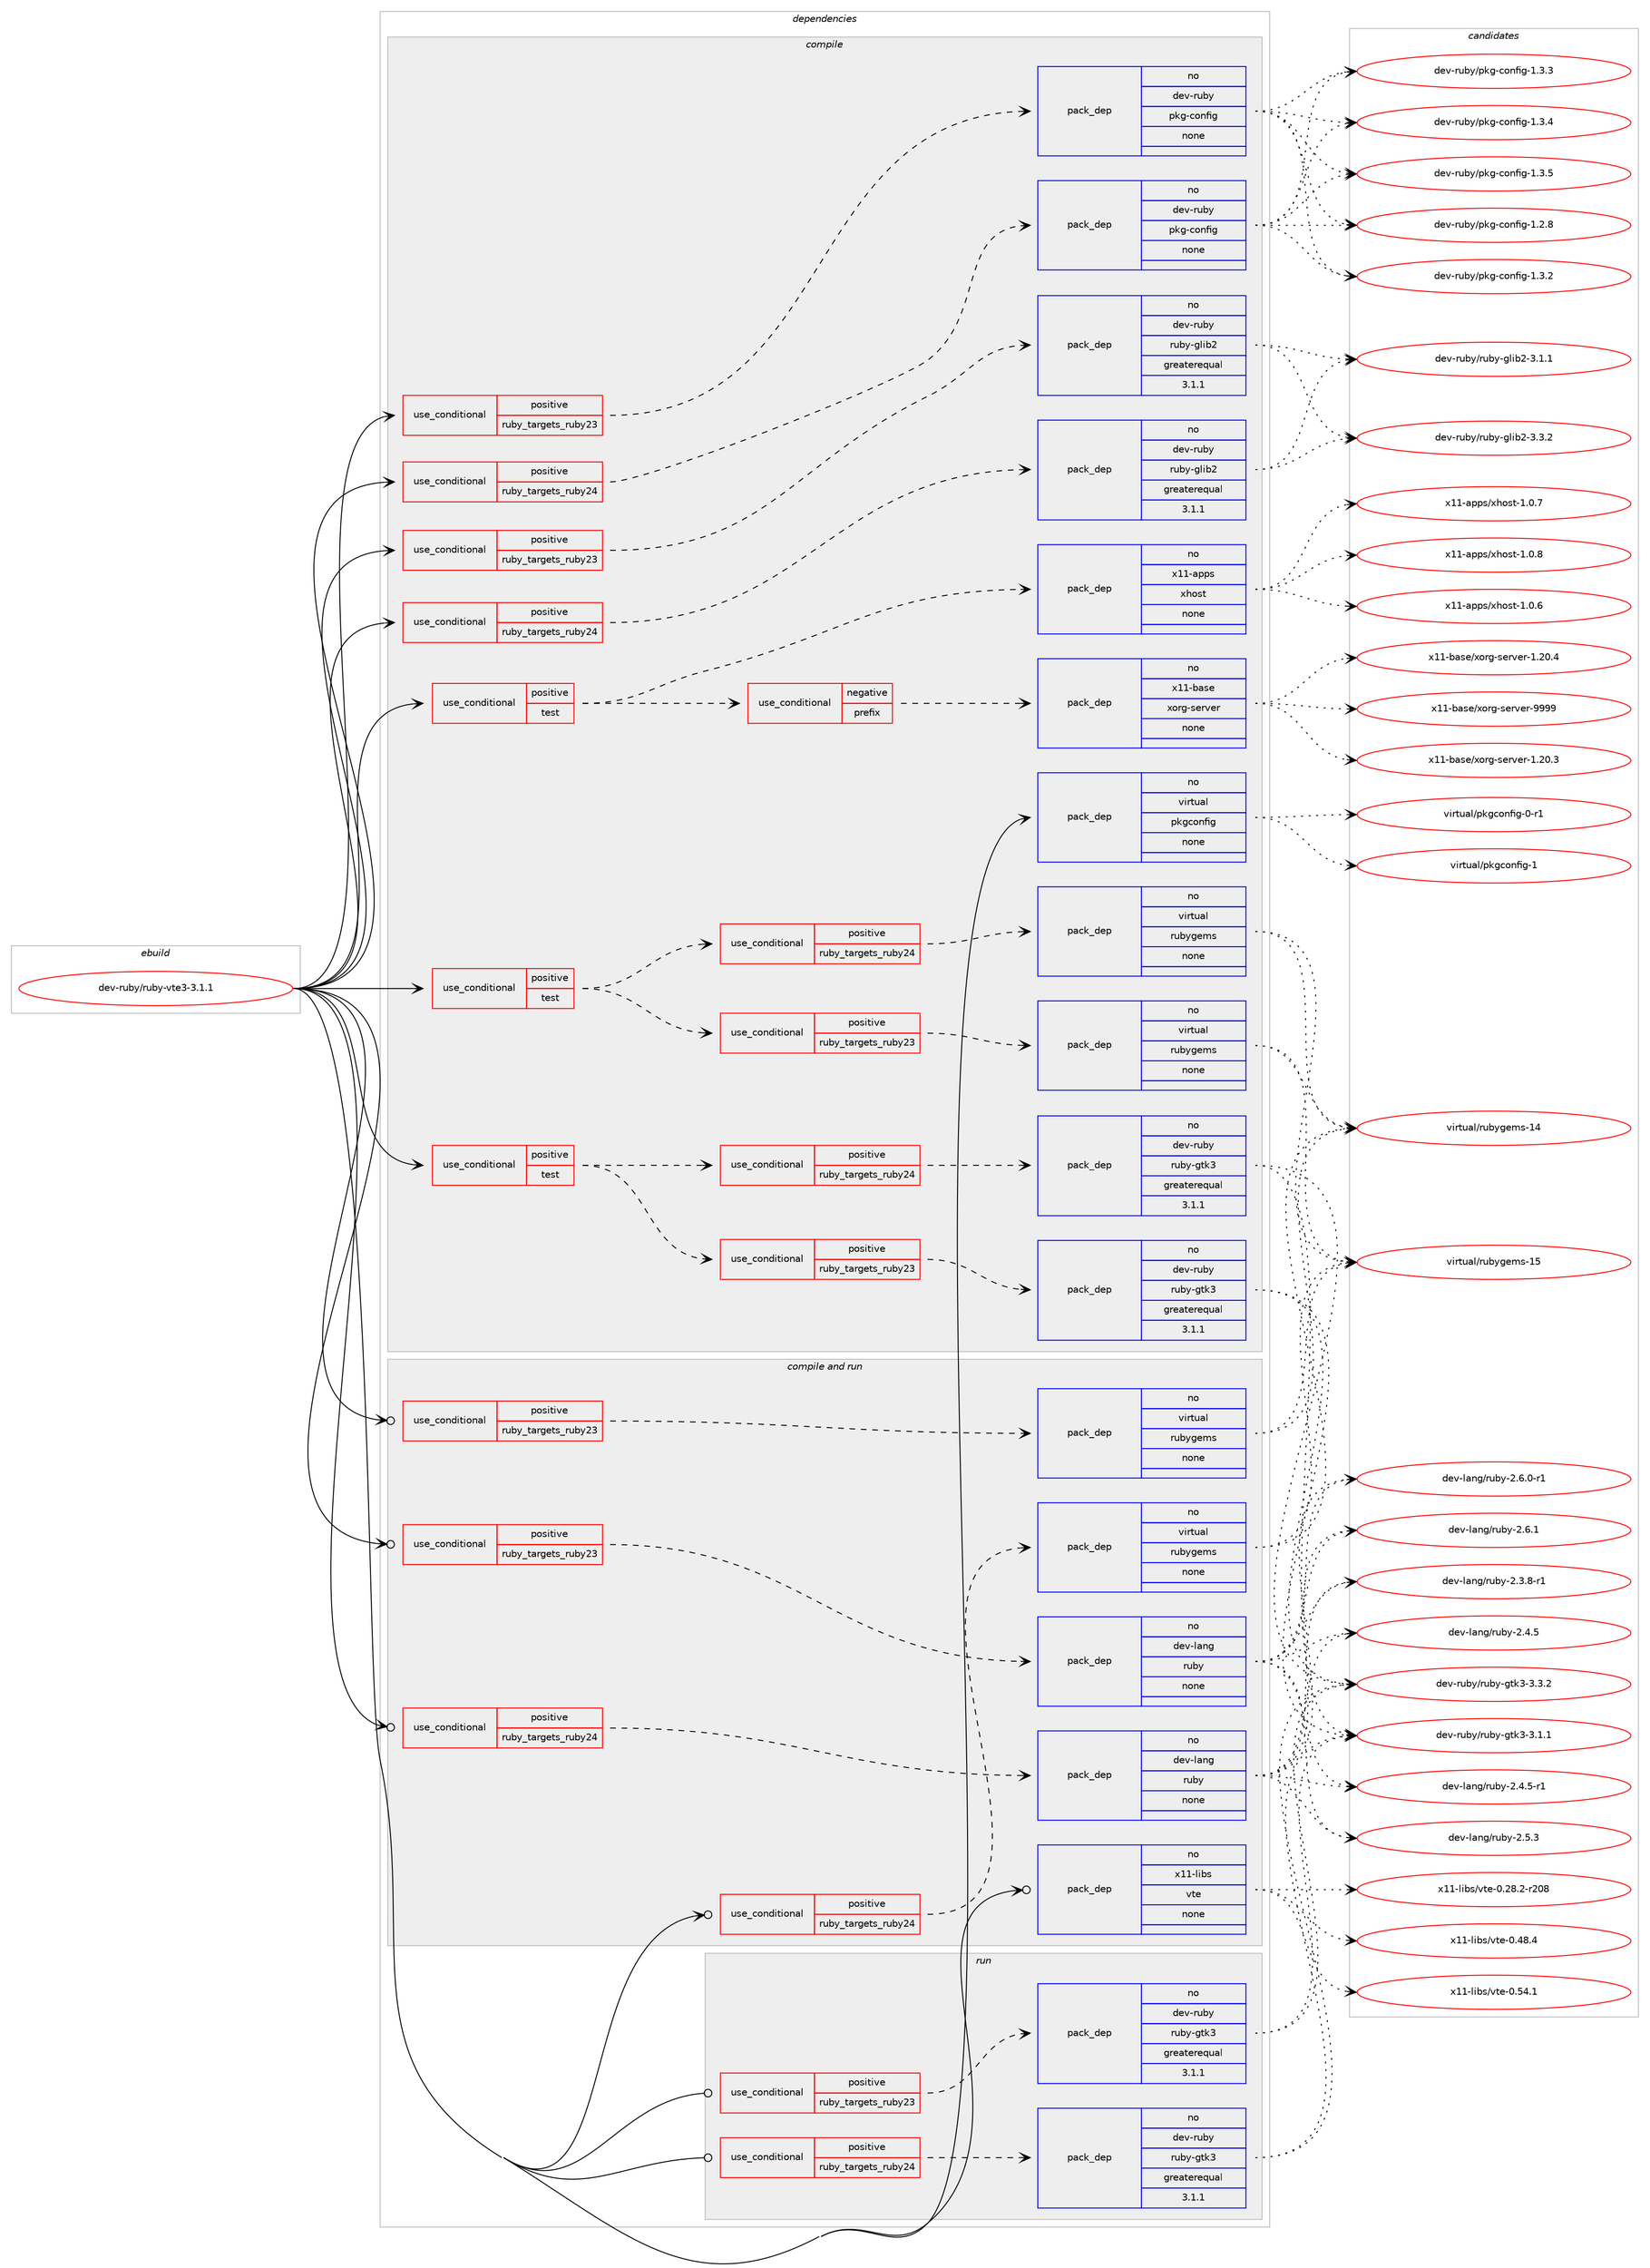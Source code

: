 digraph prolog {

# *************
# Graph options
# *************

newrank=true;
concentrate=true;
compound=true;
graph [rankdir=LR,fontname=Helvetica,fontsize=10,ranksep=1.5];#, ranksep=2.5, nodesep=0.2];
edge  [arrowhead=vee];
node  [fontname=Helvetica,fontsize=10];

# **********
# The ebuild
# **********

subgraph cluster_leftcol {
color=gray;
rank=same;
label=<<i>ebuild</i>>;
id [label="dev-ruby/ruby-vte3-3.1.1", color=red, width=4, href="../dev-ruby/ruby-vte3-3.1.1.svg"];
}

# ****************
# The dependencies
# ****************

subgraph cluster_midcol {
color=gray;
label=<<i>dependencies</i>>;
subgraph cluster_compile {
fillcolor="#eeeeee";
style=filled;
label=<<i>compile</i>>;
subgraph cond416224 {
dependency1525456 [label=<<TABLE BORDER="0" CELLBORDER="1" CELLSPACING="0" CELLPADDING="4"><TR><TD ROWSPAN="3" CELLPADDING="10">use_conditional</TD></TR><TR><TD>positive</TD></TR><TR><TD>ruby_targets_ruby23</TD></TR></TABLE>>, shape=none, color=red];
subgraph pack1085726 {
dependency1525457 [label=<<TABLE BORDER="0" CELLBORDER="1" CELLSPACING="0" CELLPADDING="4" WIDTH="220"><TR><TD ROWSPAN="6" CELLPADDING="30">pack_dep</TD></TR><TR><TD WIDTH="110">no</TD></TR><TR><TD>dev-ruby</TD></TR><TR><TD>pkg-config</TD></TR><TR><TD>none</TD></TR><TR><TD></TD></TR></TABLE>>, shape=none, color=blue];
}
dependency1525456:e -> dependency1525457:w [weight=20,style="dashed",arrowhead="vee"];
}
id:e -> dependency1525456:w [weight=20,style="solid",arrowhead="vee"];
subgraph cond416225 {
dependency1525458 [label=<<TABLE BORDER="0" CELLBORDER="1" CELLSPACING="0" CELLPADDING="4"><TR><TD ROWSPAN="3" CELLPADDING="10">use_conditional</TD></TR><TR><TD>positive</TD></TR><TR><TD>ruby_targets_ruby23</TD></TR></TABLE>>, shape=none, color=red];
subgraph pack1085727 {
dependency1525459 [label=<<TABLE BORDER="0" CELLBORDER="1" CELLSPACING="0" CELLPADDING="4" WIDTH="220"><TR><TD ROWSPAN="6" CELLPADDING="30">pack_dep</TD></TR><TR><TD WIDTH="110">no</TD></TR><TR><TD>dev-ruby</TD></TR><TR><TD>ruby-glib2</TD></TR><TR><TD>greaterequal</TD></TR><TR><TD>3.1.1</TD></TR></TABLE>>, shape=none, color=blue];
}
dependency1525458:e -> dependency1525459:w [weight=20,style="dashed",arrowhead="vee"];
}
id:e -> dependency1525458:w [weight=20,style="solid",arrowhead="vee"];
subgraph cond416226 {
dependency1525460 [label=<<TABLE BORDER="0" CELLBORDER="1" CELLSPACING="0" CELLPADDING="4"><TR><TD ROWSPAN="3" CELLPADDING="10">use_conditional</TD></TR><TR><TD>positive</TD></TR><TR><TD>ruby_targets_ruby24</TD></TR></TABLE>>, shape=none, color=red];
subgraph pack1085728 {
dependency1525461 [label=<<TABLE BORDER="0" CELLBORDER="1" CELLSPACING="0" CELLPADDING="4" WIDTH="220"><TR><TD ROWSPAN="6" CELLPADDING="30">pack_dep</TD></TR><TR><TD WIDTH="110">no</TD></TR><TR><TD>dev-ruby</TD></TR><TR><TD>pkg-config</TD></TR><TR><TD>none</TD></TR><TR><TD></TD></TR></TABLE>>, shape=none, color=blue];
}
dependency1525460:e -> dependency1525461:w [weight=20,style="dashed",arrowhead="vee"];
}
id:e -> dependency1525460:w [weight=20,style="solid",arrowhead="vee"];
subgraph cond416227 {
dependency1525462 [label=<<TABLE BORDER="0" CELLBORDER="1" CELLSPACING="0" CELLPADDING="4"><TR><TD ROWSPAN="3" CELLPADDING="10">use_conditional</TD></TR><TR><TD>positive</TD></TR><TR><TD>ruby_targets_ruby24</TD></TR></TABLE>>, shape=none, color=red];
subgraph pack1085729 {
dependency1525463 [label=<<TABLE BORDER="0" CELLBORDER="1" CELLSPACING="0" CELLPADDING="4" WIDTH="220"><TR><TD ROWSPAN="6" CELLPADDING="30">pack_dep</TD></TR><TR><TD WIDTH="110">no</TD></TR><TR><TD>dev-ruby</TD></TR><TR><TD>ruby-glib2</TD></TR><TR><TD>greaterequal</TD></TR><TR><TD>3.1.1</TD></TR></TABLE>>, shape=none, color=blue];
}
dependency1525462:e -> dependency1525463:w [weight=20,style="dashed",arrowhead="vee"];
}
id:e -> dependency1525462:w [weight=20,style="solid",arrowhead="vee"];
subgraph cond416228 {
dependency1525464 [label=<<TABLE BORDER="0" CELLBORDER="1" CELLSPACING="0" CELLPADDING="4"><TR><TD ROWSPAN="3" CELLPADDING="10">use_conditional</TD></TR><TR><TD>positive</TD></TR><TR><TD>test</TD></TR></TABLE>>, shape=none, color=red];
subgraph cond416229 {
dependency1525465 [label=<<TABLE BORDER="0" CELLBORDER="1" CELLSPACING="0" CELLPADDING="4"><TR><TD ROWSPAN="3" CELLPADDING="10">use_conditional</TD></TR><TR><TD>negative</TD></TR><TR><TD>prefix</TD></TR></TABLE>>, shape=none, color=red];
subgraph pack1085730 {
dependency1525466 [label=<<TABLE BORDER="0" CELLBORDER="1" CELLSPACING="0" CELLPADDING="4" WIDTH="220"><TR><TD ROWSPAN="6" CELLPADDING="30">pack_dep</TD></TR><TR><TD WIDTH="110">no</TD></TR><TR><TD>x11-base</TD></TR><TR><TD>xorg-server</TD></TR><TR><TD>none</TD></TR><TR><TD></TD></TR></TABLE>>, shape=none, color=blue];
}
dependency1525465:e -> dependency1525466:w [weight=20,style="dashed",arrowhead="vee"];
}
dependency1525464:e -> dependency1525465:w [weight=20,style="dashed",arrowhead="vee"];
subgraph pack1085731 {
dependency1525467 [label=<<TABLE BORDER="0" CELLBORDER="1" CELLSPACING="0" CELLPADDING="4" WIDTH="220"><TR><TD ROWSPAN="6" CELLPADDING="30">pack_dep</TD></TR><TR><TD WIDTH="110">no</TD></TR><TR><TD>x11-apps</TD></TR><TR><TD>xhost</TD></TR><TR><TD>none</TD></TR><TR><TD></TD></TR></TABLE>>, shape=none, color=blue];
}
dependency1525464:e -> dependency1525467:w [weight=20,style="dashed",arrowhead="vee"];
}
id:e -> dependency1525464:w [weight=20,style="solid",arrowhead="vee"];
subgraph cond416230 {
dependency1525468 [label=<<TABLE BORDER="0" CELLBORDER="1" CELLSPACING="0" CELLPADDING="4"><TR><TD ROWSPAN="3" CELLPADDING="10">use_conditional</TD></TR><TR><TD>positive</TD></TR><TR><TD>test</TD></TR></TABLE>>, shape=none, color=red];
subgraph cond416231 {
dependency1525469 [label=<<TABLE BORDER="0" CELLBORDER="1" CELLSPACING="0" CELLPADDING="4"><TR><TD ROWSPAN="3" CELLPADDING="10">use_conditional</TD></TR><TR><TD>positive</TD></TR><TR><TD>ruby_targets_ruby23</TD></TR></TABLE>>, shape=none, color=red];
subgraph pack1085732 {
dependency1525470 [label=<<TABLE BORDER="0" CELLBORDER="1" CELLSPACING="0" CELLPADDING="4" WIDTH="220"><TR><TD ROWSPAN="6" CELLPADDING="30">pack_dep</TD></TR><TR><TD WIDTH="110">no</TD></TR><TR><TD>dev-ruby</TD></TR><TR><TD>ruby-gtk3</TD></TR><TR><TD>greaterequal</TD></TR><TR><TD>3.1.1</TD></TR></TABLE>>, shape=none, color=blue];
}
dependency1525469:e -> dependency1525470:w [weight=20,style="dashed",arrowhead="vee"];
}
dependency1525468:e -> dependency1525469:w [weight=20,style="dashed",arrowhead="vee"];
subgraph cond416232 {
dependency1525471 [label=<<TABLE BORDER="0" CELLBORDER="1" CELLSPACING="0" CELLPADDING="4"><TR><TD ROWSPAN="3" CELLPADDING="10">use_conditional</TD></TR><TR><TD>positive</TD></TR><TR><TD>ruby_targets_ruby24</TD></TR></TABLE>>, shape=none, color=red];
subgraph pack1085733 {
dependency1525472 [label=<<TABLE BORDER="0" CELLBORDER="1" CELLSPACING="0" CELLPADDING="4" WIDTH="220"><TR><TD ROWSPAN="6" CELLPADDING="30">pack_dep</TD></TR><TR><TD WIDTH="110">no</TD></TR><TR><TD>dev-ruby</TD></TR><TR><TD>ruby-gtk3</TD></TR><TR><TD>greaterequal</TD></TR><TR><TD>3.1.1</TD></TR></TABLE>>, shape=none, color=blue];
}
dependency1525471:e -> dependency1525472:w [weight=20,style="dashed",arrowhead="vee"];
}
dependency1525468:e -> dependency1525471:w [weight=20,style="dashed",arrowhead="vee"];
}
id:e -> dependency1525468:w [weight=20,style="solid",arrowhead="vee"];
subgraph cond416233 {
dependency1525473 [label=<<TABLE BORDER="0" CELLBORDER="1" CELLSPACING="0" CELLPADDING="4"><TR><TD ROWSPAN="3" CELLPADDING="10">use_conditional</TD></TR><TR><TD>positive</TD></TR><TR><TD>test</TD></TR></TABLE>>, shape=none, color=red];
subgraph cond416234 {
dependency1525474 [label=<<TABLE BORDER="0" CELLBORDER="1" CELLSPACING="0" CELLPADDING="4"><TR><TD ROWSPAN="3" CELLPADDING="10">use_conditional</TD></TR><TR><TD>positive</TD></TR><TR><TD>ruby_targets_ruby23</TD></TR></TABLE>>, shape=none, color=red];
subgraph pack1085734 {
dependency1525475 [label=<<TABLE BORDER="0" CELLBORDER="1" CELLSPACING="0" CELLPADDING="4" WIDTH="220"><TR><TD ROWSPAN="6" CELLPADDING="30">pack_dep</TD></TR><TR><TD WIDTH="110">no</TD></TR><TR><TD>virtual</TD></TR><TR><TD>rubygems</TD></TR><TR><TD>none</TD></TR><TR><TD></TD></TR></TABLE>>, shape=none, color=blue];
}
dependency1525474:e -> dependency1525475:w [weight=20,style="dashed",arrowhead="vee"];
}
dependency1525473:e -> dependency1525474:w [weight=20,style="dashed",arrowhead="vee"];
subgraph cond416235 {
dependency1525476 [label=<<TABLE BORDER="0" CELLBORDER="1" CELLSPACING="0" CELLPADDING="4"><TR><TD ROWSPAN="3" CELLPADDING="10">use_conditional</TD></TR><TR><TD>positive</TD></TR><TR><TD>ruby_targets_ruby24</TD></TR></TABLE>>, shape=none, color=red];
subgraph pack1085735 {
dependency1525477 [label=<<TABLE BORDER="0" CELLBORDER="1" CELLSPACING="0" CELLPADDING="4" WIDTH="220"><TR><TD ROWSPAN="6" CELLPADDING="30">pack_dep</TD></TR><TR><TD WIDTH="110">no</TD></TR><TR><TD>virtual</TD></TR><TR><TD>rubygems</TD></TR><TR><TD>none</TD></TR><TR><TD></TD></TR></TABLE>>, shape=none, color=blue];
}
dependency1525476:e -> dependency1525477:w [weight=20,style="dashed",arrowhead="vee"];
}
dependency1525473:e -> dependency1525476:w [weight=20,style="dashed",arrowhead="vee"];
}
id:e -> dependency1525473:w [weight=20,style="solid",arrowhead="vee"];
subgraph pack1085736 {
dependency1525478 [label=<<TABLE BORDER="0" CELLBORDER="1" CELLSPACING="0" CELLPADDING="4" WIDTH="220"><TR><TD ROWSPAN="6" CELLPADDING="30">pack_dep</TD></TR><TR><TD WIDTH="110">no</TD></TR><TR><TD>virtual</TD></TR><TR><TD>pkgconfig</TD></TR><TR><TD>none</TD></TR><TR><TD></TD></TR></TABLE>>, shape=none, color=blue];
}
id:e -> dependency1525478:w [weight=20,style="solid",arrowhead="vee"];
}
subgraph cluster_compileandrun {
fillcolor="#eeeeee";
style=filled;
label=<<i>compile and run</i>>;
subgraph cond416236 {
dependency1525479 [label=<<TABLE BORDER="0" CELLBORDER="1" CELLSPACING="0" CELLPADDING="4"><TR><TD ROWSPAN="3" CELLPADDING="10">use_conditional</TD></TR><TR><TD>positive</TD></TR><TR><TD>ruby_targets_ruby23</TD></TR></TABLE>>, shape=none, color=red];
subgraph pack1085737 {
dependency1525480 [label=<<TABLE BORDER="0" CELLBORDER="1" CELLSPACING="0" CELLPADDING="4" WIDTH="220"><TR><TD ROWSPAN="6" CELLPADDING="30">pack_dep</TD></TR><TR><TD WIDTH="110">no</TD></TR><TR><TD>dev-lang</TD></TR><TR><TD>ruby</TD></TR><TR><TD>none</TD></TR><TR><TD></TD></TR></TABLE>>, shape=none, color=blue];
}
dependency1525479:e -> dependency1525480:w [weight=20,style="dashed",arrowhead="vee"];
}
id:e -> dependency1525479:w [weight=20,style="solid",arrowhead="odotvee"];
subgraph cond416237 {
dependency1525481 [label=<<TABLE BORDER="0" CELLBORDER="1" CELLSPACING="0" CELLPADDING="4"><TR><TD ROWSPAN="3" CELLPADDING="10">use_conditional</TD></TR><TR><TD>positive</TD></TR><TR><TD>ruby_targets_ruby23</TD></TR></TABLE>>, shape=none, color=red];
subgraph pack1085738 {
dependency1525482 [label=<<TABLE BORDER="0" CELLBORDER="1" CELLSPACING="0" CELLPADDING="4" WIDTH="220"><TR><TD ROWSPAN="6" CELLPADDING="30">pack_dep</TD></TR><TR><TD WIDTH="110">no</TD></TR><TR><TD>virtual</TD></TR><TR><TD>rubygems</TD></TR><TR><TD>none</TD></TR><TR><TD></TD></TR></TABLE>>, shape=none, color=blue];
}
dependency1525481:e -> dependency1525482:w [weight=20,style="dashed",arrowhead="vee"];
}
id:e -> dependency1525481:w [weight=20,style="solid",arrowhead="odotvee"];
subgraph cond416238 {
dependency1525483 [label=<<TABLE BORDER="0" CELLBORDER="1" CELLSPACING="0" CELLPADDING="4"><TR><TD ROWSPAN="3" CELLPADDING="10">use_conditional</TD></TR><TR><TD>positive</TD></TR><TR><TD>ruby_targets_ruby24</TD></TR></TABLE>>, shape=none, color=red];
subgraph pack1085739 {
dependency1525484 [label=<<TABLE BORDER="0" CELLBORDER="1" CELLSPACING="0" CELLPADDING="4" WIDTH="220"><TR><TD ROWSPAN="6" CELLPADDING="30">pack_dep</TD></TR><TR><TD WIDTH="110">no</TD></TR><TR><TD>dev-lang</TD></TR><TR><TD>ruby</TD></TR><TR><TD>none</TD></TR><TR><TD></TD></TR></TABLE>>, shape=none, color=blue];
}
dependency1525483:e -> dependency1525484:w [weight=20,style="dashed",arrowhead="vee"];
}
id:e -> dependency1525483:w [weight=20,style="solid",arrowhead="odotvee"];
subgraph cond416239 {
dependency1525485 [label=<<TABLE BORDER="0" CELLBORDER="1" CELLSPACING="0" CELLPADDING="4"><TR><TD ROWSPAN="3" CELLPADDING="10">use_conditional</TD></TR><TR><TD>positive</TD></TR><TR><TD>ruby_targets_ruby24</TD></TR></TABLE>>, shape=none, color=red];
subgraph pack1085740 {
dependency1525486 [label=<<TABLE BORDER="0" CELLBORDER="1" CELLSPACING="0" CELLPADDING="4" WIDTH="220"><TR><TD ROWSPAN="6" CELLPADDING="30">pack_dep</TD></TR><TR><TD WIDTH="110">no</TD></TR><TR><TD>virtual</TD></TR><TR><TD>rubygems</TD></TR><TR><TD>none</TD></TR><TR><TD></TD></TR></TABLE>>, shape=none, color=blue];
}
dependency1525485:e -> dependency1525486:w [weight=20,style="dashed",arrowhead="vee"];
}
id:e -> dependency1525485:w [weight=20,style="solid",arrowhead="odotvee"];
subgraph pack1085741 {
dependency1525487 [label=<<TABLE BORDER="0" CELLBORDER="1" CELLSPACING="0" CELLPADDING="4" WIDTH="220"><TR><TD ROWSPAN="6" CELLPADDING="30">pack_dep</TD></TR><TR><TD WIDTH="110">no</TD></TR><TR><TD>x11-libs</TD></TR><TR><TD>vte</TD></TR><TR><TD>none</TD></TR><TR><TD></TD></TR></TABLE>>, shape=none, color=blue];
}
id:e -> dependency1525487:w [weight=20,style="solid",arrowhead="odotvee"];
}
subgraph cluster_run {
fillcolor="#eeeeee";
style=filled;
label=<<i>run</i>>;
subgraph cond416240 {
dependency1525488 [label=<<TABLE BORDER="0" CELLBORDER="1" CELLSPACING="0" CELLPADDING="4"><TR><TD ROWSPAN="3" CELLPADDING="10">use_conditional</TD></TR><TR><TD>positive</TD></TR><TR><TD>ruby_targets_ruby23</TD></TR></TABLE>>, shape=none, color=red];
subgraph pack1085742 {
dependency1525489 [label=<<TABLE BORDER="0" CELLBORDER="1" CELLSPACING="0" CELLPADDING="4" WIDTH="220"><TR><TD ROWSPAN="6" CELLPADDING="30">pack_dep</TD></TR><TR><TD WIDTH="110">no</TD></TR><TR><TD>dev-ruby</TD></TR><TR><TD>ruby-gtk3</TD></TR><TR><TD>greaterequal</TD></TR><TR><TD>3.1.1</TD></TR></TABLE>>, shape=none, color=blue];
}
dependency1525488:e -> dependency1525489:w [weight=20,style="dashed",arrowhead="vee"];
}
id:e -> dependency1525488:w [weight=20,style="solid",arrowhead="odot"];
subgraph cond416241 {
dependency1525490 [label=<<TABLE BORDER="0" CELLBORDER="1" CELLSPACING="0" CELLPADDING="4"><TR><TD ROWSPAN="3" CELLPADDING="10">use_conditional</TD></TR><TR><TD>positive</TD></TR><TR><TD>ruby_targets_ruby24</TD></TR></TABLE>>, shape=none, color=red];
subgraph pack1085743 {
dependency1525491 [label=<<TABLE BORDER="0" CELLBORDER="1" CELLSPACING="0" CELLPADDING="4" WIDTH="220"><TR><TD ROWSPAN="6" CELLPADDING="30">pack_dep</TD></TR><TR><TD WIDTH="110">no</TD></TR><TR><TD>dev-ruby</TD></TR><TR><TD>ruby-gtk3</TD></TR><TR><TD>greaterequal</TD></TR><TR><TD>3.1.1</TD></TR></TABLE>>, shape=none, color=blue];
}
dependency1525490:e -> dependency1525491:w [weight=20,style="dashed",arrowhead="vee"];
}
id:e -> dependency1525490:w [weight=20,style="solid",arrowhead="odot"];
}
}

# **************
# The candidates
# **************

subgraph cluster_choices {
rank=same;
color=gray;
label=<<i>candidates</i>>;

subgraph choice1085726 {
color=black;
nodesep=1;
choice1001011184511411798121471121071034599111110102105103454946504656 [label="dev-ruby/pkg-config-1.2.8", color=red, width=4,href="../dev-ruby/pkg-config-1.2.8.svg"];
choice1001011184511411798121471121071034599111110102105103454946514650 [label="dev-ruby/pkg-config-1.3.2", color=red, width=4,href="../dev-ruby/pkg-config-1.3.2.svg"];
choice1001011184511411798121471121071034599111110102105103454946514651 [label="dev-ruby/pkg-config-1.3.3", color=red, width=4,href="../dev-ruby/pkg-config-1.3.3.svg"];
choice1001011184511411798121471121071034599111110102105103454946514652 [label="dev-ruby/pkg-config-1.3.4", color=red, width=4,href="../dev-ruby/pkg-config-1.3.4.svg"];
choice1001011184511411798121471121071034599111110102105103454946514653 [label="dev-ruby/pkg-config-1.3.5", color=red, width=4,href="../dev-ruby/pkg-config-1.3.5.svg"];
dependency1525457:e -> choice1001011184511411798121471121071034599111110102105103454946504656:w [style=dotted,weight="100"];
dependency1525457:e -> choice1001011184511411798121471121071034599111110102105103454946514650:w [style=dotted,weight="100"];
dependency1525457:e -> choice1001011184511411798121471121071034599111110102105103454946514651:w [style=dotted,weight="100"];
dependency1525457:e -> choice1001011184511411798121471121071034599111110102105103454946514652:w [style=dotted,weight="100"];
dependency1525457:e -> choice1001011184511411798121471121071034599111110102105103454946514653:w [style=dotted,weight="100"];
}
subgraph choice1085727 {
color=black;
nodesep=1;
choice10010111845114117981214711411798121451031081059850455146494649 [label="dev-ruby/ruby-glib2-3.1.1", color=red, width=4,href="../dev-ruby/ruby-glib2-3.1.1.svg"];
choice10010111845114117981214711411798121451031081059850455146514650 [label="dev-ruby/ruby-glib2-3.3.2", color=red, width=4,href="../dev-ruby/ruby-glib2-3.3.2.svg"];
dependency1525459:e -> choice10010111845114117981214711411798121451031081059850455146494649:w [style=dotted,weight="100"];
dependency1525459:e -> choice10010111845114117981214711411798121451031081059850455146514650:w [style=dotted,weight="100"];
}
subgraph choice1085728 {
color=black;
nodesep=1;
choice1001011184511411798121471121071034599111110102105103454946504656 [label="dev-ruby/pkg-config-1.2.8", color=red, width=4,href="../dev-ruby/pkg-config-1.2.8.svg"];
choice1001011184511411798121471121071034599111110102105103454946514650 [label="dev-ruby/pkg-config-1.3.2", color=red, width=4,href="../dev-ruby/pkg-config-1.3.2.svg"];
choice1001011184511411798121471121071034599111110102105103454946514651 [label="dev-ruby/pkg-config-1.3.3", color=red, width=4,href="../dev-ruby/pkg-config-1.3.3.svg"];
choice1001011184511411798121471121071034599111110102105103454946514652 [label="dev-ruby/pkg-config-1.3.4", color=red, width=4,href="../dev-ruby/pkg-config-1.3.4.svg"];
choice1001011184511411798121471121071034599111110102105103454946514653 [label="dev-ruby/pkg-config-1.3.5", color=red, width=4,href="../dev-ruby/pkg-config-1.3.5.svg"];
dependency1525461:e -> choice1001011184511411798121471121071034599111110102105103454946504656:w [style=dotted,weight="100"];
dependency1525461:e -> choice1001011184511411798121471121071034599111110102105103454946514650:w [style=dotted,weight="100"];
dependency1525461:e -> choice1001011184511411798121471121071034599111110102105103454946514651:w [style=dotted,weight="100"];
dependency1525461:e -> choice1001011184511411798121471121071034599111110102105103454946514652:w [style=dotted,weight="100"];
dependency1525461:e -> choice1001011184511411798121471121071034599111110102105103454946514653:w [style=dotted,weight="100"];
}
subgraph choice1085729 {
color=black;
nodesep=1;
choice10010111845114117981214711411798121451031081059850455146494649 [label="dev-ruby/ruby-glib2-3.1.1", color=red, width=4,href="../dev-ruby/ruby-glib2-3.1.1.svg"];
choice10010111845114117981214711411798121451031081059850455146514650 [label="dev-ruby/ruby-glib2-3.3.2", color=red, width=4,href="../dev-ruby/ruby-glib2-3.3.2.svg"];
dependency1525463:e -> choice10010111845114117981214711411798121451031081059850455146494649:w [style=dotted,weight="100"];
dependency1525463:e -> choice10010111845114117981214711411798121451031081059850455146514650:w [style=dotted,weight="100"];
}
subgraph choice1085730 {
color=black;
nodesep=1;
choice1204949459897115101471201111141034511510111411810111445494650484651 [label="x11-base/xorg-server-1.20.3", color=red, width=4,href="../x11-base/xorg-server-1.20.3.svg"];
choice1204949459897115101471201111141034511510111411810111445494650484652 [label="x11-base/xorg-server-1.20.4", color=red, width=4,href="../x11-base/xorg-server-1.20.4.svg"];
choice120494945989711510147120111114103451151011141181011144557575757 [label="x11-base/xorg-server-9999", color=red, width=4,href="../x11-base/xorg-server-9999.svg"];
dependency1525466:e -> choice1204949459897115101471201111141034511510111411810111445494650484651:w [style=dotted,weight="100"];
dependency1525466:e -> choice1204949459897115101471201111141034511510111411810111445494650484652:w [style=dotted,weight="100"];
dependency1525466:e -> choice120494945989711510147120111114103451151011141181011144557575757:w [style=dotted,weight="100"];
}
subgraph choice1085731 {
color=black;
nodesep=1;
choice1204949459711211211547120104111115116454946484654 [label="x11-apps/xhost-1.0.6", color=red, width=4,href="../x11-apps/xhost-1.0.6.svg"];
choice1204949459711211211547120104111115116454946484655 [label="x11-apps/xhost-1.0.7", color=red, width=4,href="../x11-apps/xhost-1.0.7.svg"];
choice1204949459711211211547120104111115116454946484656 [label="x11-apps/xhost-1.0.8", color=red, width=4,href="../x11-apps/xhost-1.0.8.svg"];
dependency1525467:e -> choice1204949459711211211547120104111115116454946484654:w [style=dotted,weight="100"];
dependency1525467:e -> choice1204949459711211211547120104111115116454946484655:w [style=dotted,weight="100"];
dependency1525467:e -> choice1204949459711211211547120104111115116454946484656:w [style=dotted,weight="100"];
}
subgraph choice1085732 {
color=black;
nodesep=1;
choice100101118451141179812147114117981214510311610751455146494649 [label="dev-ruby/ruby-gtk3-3.1.1", color=red, width=4,href="../dev-ruby/ruby-gtk3-3.1.1.svg"];
choice100101118451141179812147114117981214510311610751455146514650 [label="dev-ruby/ruby-gtk3-3.3.2", color=red, width=4,href="../dev-ruby/ruby-gtk3-3.3.2.svg"];
dependency1525470:e -> choice100101118451141179812147114117981214510311610751455146494649:w [style=dotted,weight="100"];
dependency1525470:e -> choice100101118451141179812147114117981214510311610751455146514650:w [style=dotted,weight="100"];
}
subgraph choice1085733 {
color=black;
nodesep=1;
choice100101118451141179812147114117981214510311610751455146494649 [label="dev-ruby/ruby-gtk3-3.1.1", color=red, width=4,href="../dev-ruby/ruby-gtk3-3.1.1.svg"];
choice100101118451141179812147114117981214510311610751455146514650 [label="dev-ruby/ruby-gtk3-3.3.2", color=red, width=4,href="../dev-ruby/ruby-gtk3-3.3.2.svg"];
dependency1525472:e -> choice100101118451141179812147114117981214510311610751455146494649:w [style=dotted,weight="100"];
dependency1525472:e -> choice100101118451141179812147114117981214510311610751455146514650:w [style=dotted,weight="100"];
}
subgraph choice1085734 {
color=black;
nodesep=1;
choice118105114116117971084711411798121103101109115454952 [label="virtual/rubygems-14", color=red, width=4,href="../virtual/rubygems-14.svg"];
choice118105114116117971084711411798121103101109115454953 [label="virtual/rubygems-15", color=red, width=4,href="../virtual/rubygems-15.svg"];
dependency1525475:e -> choice118105114116117971084711411798121103101109115454952:w [style=dotted,weight="100"];
dependency1525475:e -> choice118105114116117971084711411798121103101109115454953:w [style=dotted,weight="100"];
}
subgraph choice1085735 {
color=black;
nodesep=1;
choice118105114116117971084711411798121103101109115454952 [label="virtual/rubygems-14", color=red, width=4,href="../virtual/rubygems-14.svg"];
choice118105114116117971084711411798121103101109115454953 [label="virtual/rubygems-15", color=red, width=4,href="../virtual/rubygems-15.svg"];
dependency1525477:e -> choice118105114116117971084711411798121103101109115454952:w [style=dotted,weight="100"];
dependency1525477:e -> choice118105114116117971084711411798121103101109115454953:w [style=dotted,weight="100"];
}
subgraph choice1085736 {
color=black;
nodesep=1;
choice11810511411611797108471121071039911111010210510345484511449 [label="virtual/pkgconfig-0-r1", color=red, width=4,href="../virtual/pkgconfig-0-r1.svg"];
choice1181051141161179710847112107103991111101021051034549 [label="virtual/pkgconfig-1", color=red, width=4,href="../virtual/pkgconfig-1.svg"];
dependency1525478:e -> choice11810511411611797108471121071039911111010210510345484511449:w [style=dotted,weight="100"];
dependency1525478:e -> choice1181051141161179710847112107103991111101021051034549:w [style=dotted,weight="100"];
}
subgraph choice1085737 {
color=black;
nodesep=1;
choice100101118451089711010347114117981214550465146564511449 [label="dev-lang/ruby-2.3.8-r1", color=red, width=4,href="../dev-lang/ruby-2.3.8-r1.svg"];
choice10010111845108971101034711411798121455046524653 [label="dev-lang/ruby-2.4.5", color=red, width=4,href="../dev-lang/ruby-2.4.5.svg"];
choice100101118451089711010347114117981214550465246534511449 [label="dev-lang/ruby-2.4.5-r1", color=red, width=4,href="../dev-lang/ruby-2.4.5-r1.svg"];
choice10010111845108971101034711411798121455046534651 [label="dev-lang/ruby-2.5.3", color=red, width=4,href="../dev-lang/ruby-2.5.3.svg"];
choice100101118451089711010347114117981214550465446484511449 [label="dev-lang/ruby-2.6.0-r1", color=red, width=4,href="../dev-lang/ruby-2.6.0-r1.svg"];
choice10010111845108971101034711411798121455046544649 [label="dev-lang/ruby-2.6.1", color=red, width=4,href="../dev-lang/ruby-2.6.1.svg"];
dependency1525480:e -> choice100101118451089711010347114117981214550465146564511449:w [style=dotted,weight="100"];
dependency1525480:e -> choice10010111845108971101034711411798121455046524653:w [style=dotted,weight="100"];
dependency1525480:e -> choice100101118451089711010347114117981214550465246534511449:w [style=dotted,weight="100"];
dependency1525480:e -> choice10010111845108971101034711411798121455046534651:w [style=dotted,weight="100"];
dependency1525480:e -> choice100101118451089711010347114117981214550465446484511449:w [style=dotted,weight="100"];
dependency1525480:e -> choice10010111845108971101034711411798121455046544649:w [style=dotted,weight="100"];
}
subgraph choice1085738 {
color=black;
nodesep=1;
choice118105114116117971084711411798121103101109115454952 [label="virtual/rubygems-14", color=red, width=4,href="../virtual/rubygems-14.svg"];
choice118105114116117971084711411798121103101109115454953 [label="virtual/rubygems-15", color=red, width=4,href="../virtual/rubygems-15.svg"];
dependency1525482:e -> choice118105114116117971084711411798121103101109115454952:w [style=dotted,weight="100"];
dependency1525482:e -> choice118105114116117971084711411798121103101109115454953:w [style=dotted,weight="100"];
}
subgraph choice1085739 {
color=black;
nodesep=1;
choice100101118451089711010347114117981214550465146564511449 [label="dev-lang/ruby-2.3.8-r1", color=red, width=4,href="../dev-lang/ruby-2.3.8-r1.svg"];
choice10010111845108971101034711411798121455046524653 [label="dev-lang/ruby-2.4.5", color=red, width=4,href="../dev-lang/ruby-2.4.5.svg"];
choice100101118451089711010347114117981214550465246534511449 [label="dev-lang/ruby-2.4.5-r1", color=red, width=4,href="../dev-lang/ruby-2.4.5-r1.svg"];
choice10010111845108971101034711411798121455046534651 [label="dev-lang/ruby-2.5.3", color=red, width=4,href="../dev-lang/ruby-2.5.3.svg"];
choice100101118451089711010347114117981214550465446484511449 [label="dev-lang/ruby-2.6.0-r1", color=red, width=4,href="../dev-lang/ruby-2.6.0-r1.svg"];
choice10010111845108971101034711411798121455046544649 [label="dev-lang/ruby-2.6.1", color=red, width=4,href="../dev-lang/ruby-2.6.1.svg"];
dependency1525484:e -> choice100101118451089711010347114117981214550465146564511449:w [style=dotted,weight="100"];
dependency1525484:e -> choice10010111845108971101034711411798121455046524653:w [style=dotted,weight="100"];
dependency1525484:e -> choice100101118451089711010347114117981214550465246534511449:w [style=dotted,weight="100"];
dependency1525484:e -> choice10010111845108971101034711411798121455046534651:w [style=dotted,weight="100"];
dependency1525484:e -> choice100101118451089711010347114117981214550465446484511449:w [style=dotted,weight="100"];
dependency1525484:e -> choice10010111845108971101034711411798121455046544649:w [style=dotted,weight="100"];
}
subgraph choice1085740 {
color=black;
nodesep=1;
choice118105114116117971084711411798121103101109115454952 [label="virtual/rubygems-14", color=red, width=4,href="../virtual/rubygems-14.svg"];
choice118105114116117971084711411798121103101109115454953 [label="virtual/rubygems-15", color=red, width=4,href="../virtual/rubygems-15.svg"];
dependency1525486:e -> choice118105114116117971084711411798121103101109115454952:w [style=dotted,weight="100"];
dependency1525486:e -> choice118105114116117971084711411798121103101109115454953:w [style=dotted,weight="100"];
}
subgraph choice1085741 {
color=black;
nodesep=1;
choice12049494510810598115471181161014548465056465045114504856 [label="x11-libs/vte-0.28.2-r208", color=red, width=4,href="../x11-libs/vte-0.28.2-r208.svg"];
choice120494945108105981154711811610145484652564652 [label="x11-libs/vte-0.48.4", color=red, width=4,href="../x11-libs/vte-0.48.4.svg"];
choice120494945108105981154711811610145484653524649 [label="x11-libs/vte-0.54.1", color=red, width=4,href="../x11-libs/vte-0.54.1.svg"];
dependency1525487:e -> choice12049494510810598115471181161014548465056465045114504856:w [style=dotted,weight="100"];
dependency1525487:e -> choice120494945108105981154711811610145484652564652:w [style=dotted,weight="100"];
dependency1525487:e -> choice120494945108105981154711811610145484653524649:w [style=dotted,weight="100"];
}
subgraph choice1085742 {
color=black;
nodesep=1;
choice100101118451141179812147114117981214510311610751455146494649 [label="dev-ruby/ruby-gtk3-3.1.1", color=red, width=4,href="../dev-ruby/ruby-gtk3-3.1.1.svg"];
choice100101118451141179812147114117981214510311610751455146514650 [label="dev-ruby/ruby-gtk3-3.3.2", color=red, width=4,href="../dev-ruby/ruby-gtk3-3.3.2.svg"];
dependency1525489:e -> choice100101118451141179812147114117981214510311610751455146494649:w [style=dotted,weight="100"];
dependency1525489:e -> choice100101118451141179812147114117981214510311610751455146514650:w [style=dotted,weight="100"];
}
subgraph choice1085743 {
color=black;
nodesep=1;
choice100101118451141179812147114117981214510311610751455146494649 [label="dev-ruby/ruby-gtk3-3.1.1", color=red, width=4,href="../dev-ruby/ruby-gtk3-3.1.1.svg"];
choice100101118451141179812147114117981214510311610751455146514650 [label="dev-ruby/ruby-gtk3-3.3.2", color=red, width=4,href="../dev-ruby/ruby-gtk3-3.3.2.svg"];
dependency1525491:e -> choice100101118451141179812147114117981214510311610751455146494649:w [style=dotted,weight="100"];
dependency1525491:e -> choice100101118451141179812147114117981214510311610751455146514650:w [style=dotted,weight="100"];
}
}

}
